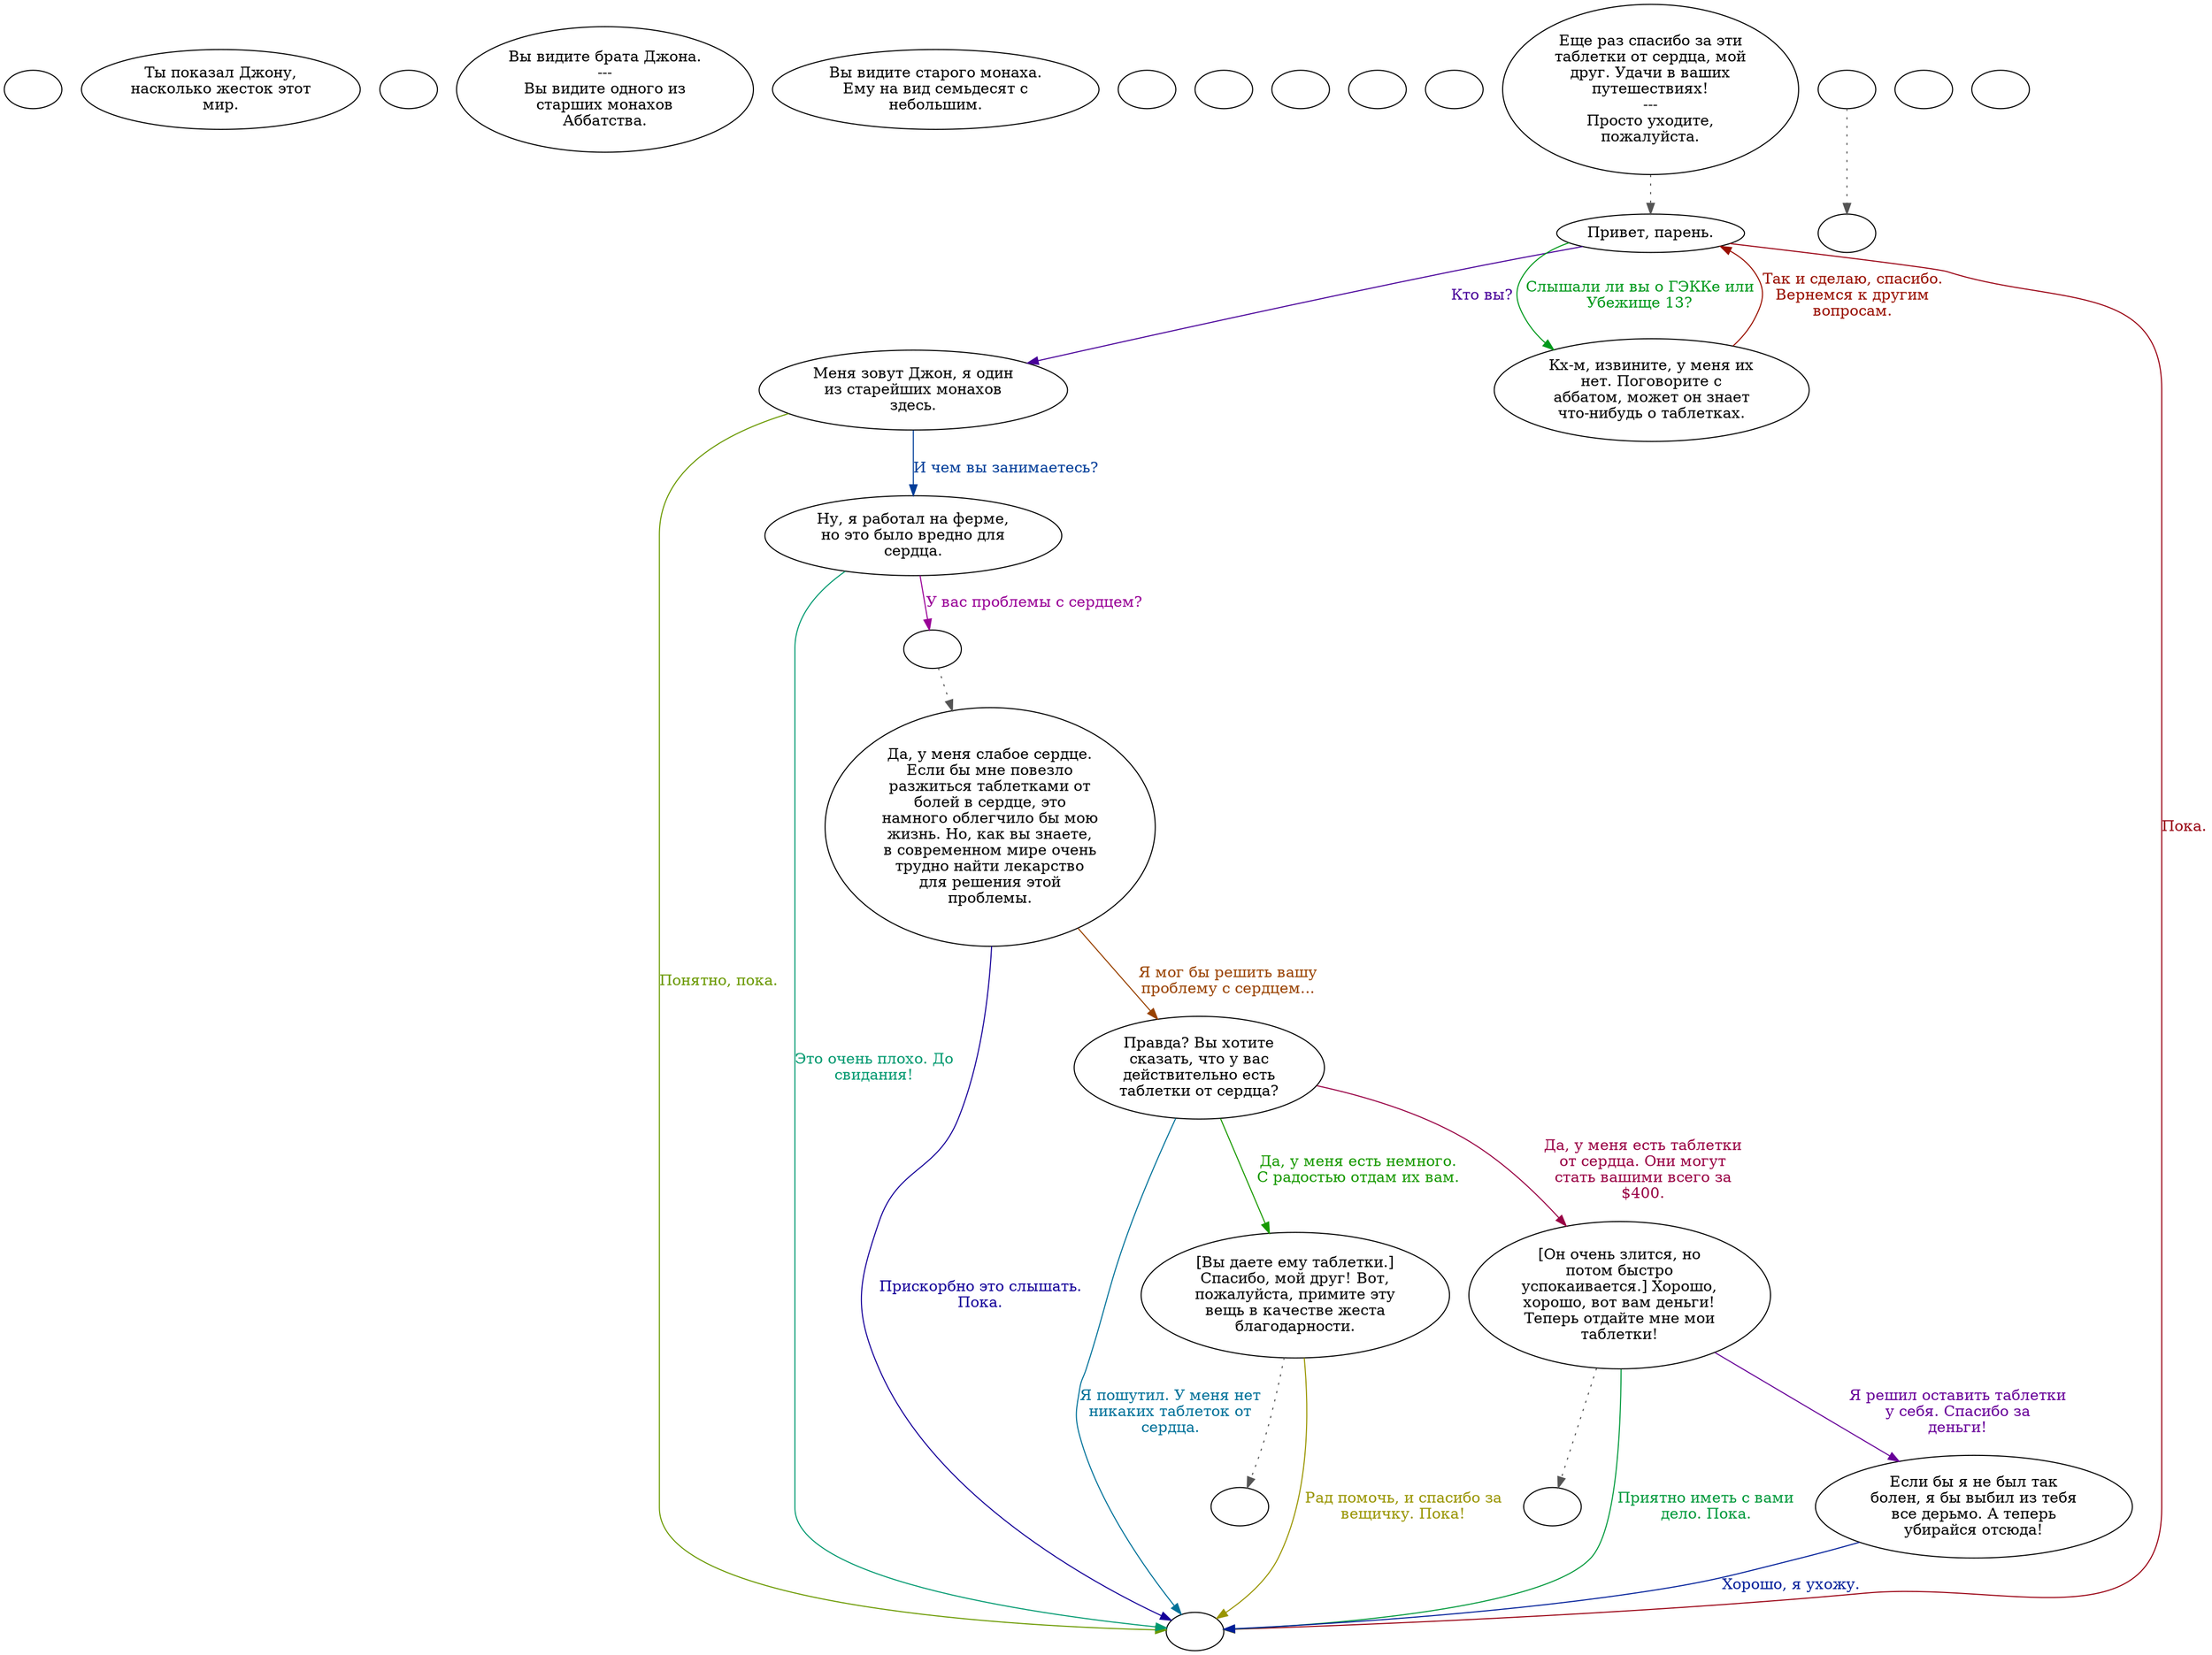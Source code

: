 digraph abjohn {
  "start" [style=filled       fillcolor="#FFFFFF"       color="#000000"]
  "start" [label=""]
  "destroy_p_proc" [style=filled       fillcolor="#FFFFFF"       color="#000000"]
  "destroy_p_proc" [label="Ты показал Джону,\nнасколько жесток этот\nмир."]
  "use_p_proc" [style=filled       fillcolor="#FFFFFF"       color="#000000"]
  "use_p_proc" [label=""]
  "look_at_p_proc" [style=filled       fillcolor="#FFFFFF"       color="#000000"]
  "look_at_p_proc" [label="Вы видите брата Джона.\n---\nВы видите одного из\nстарших монахов\nАббатства."]
  "description_p_proc" [style=filled       fillcolor="#FFFFFF"       color="#000000"]
  "description_p_proc" [label="Вы видите старого монаха.\nЕму на вид семьдесят с\nнебольшим."]
  "use_skill_on_p_proc" [style=filled       fillcolor="#FFFFFF"       color="#000000"]
  "use_skill_on_p_proc" [label=""]
  "use_obj_on_p_proc" [style=filled       fillcolor="#FFFFFF"       color="#000000"]
  "use_obj_on_p_proc" [label=""]
  "damage_p_proc" [style=filled       fillcolor="#FFFFFF"       color="#000000"]
  "damage_p_proc" [label=""]
  "map_enter_p_proc" [style=filled       fillcolor="#FFFFFF"       color="#000000"]
  "map_enter_p_proc" [label=""]
  "map_update_p_proc" [style=filled       fillcolor="#FFFFFF"       color="#000000"]
  "map_update_p_proc" [label=""]
  "talk_p_proc" [style=filled       fillcolor="#FFFFFF"       color="#000000"]
  "talk_p_proc" -> "Node001" [style=dotted color="#555555"]
  "talk_p_proc" [label="Еще раз спасибо за эти\nтаблетки от сердца, мой\nдруг. Удачи в ваших\nпутешествиях!\n---\nПросто уходите,\nпожалуйста."]
  "give_items" [style=filled       fillcolor="#FFFFFF"       color="#000000"]
  "give_items" [label=""]
  "give_caps" [style=filled       fillcolor="#FFFFFF"       color="#000000"]
  "give_caps" [label=""]
  "Node001" [style=filled       fillcolor="#FFFFFF"       color="#000000"]
  "Node001" [label="Привет, парень."]
  "Node001" -> "Node002" [label="Кто вы?" color="#480099" fontcolor="#480099"]
  "Node001" -> "Node008" [label="Слышали ли вы о ГЭККе или\nУбежище 13?" color="#00991C" fontcolor="#00991C"]
  "Node001" -> "Node999" [label="Пока." color="#990011" fontcolor="#990011"]
  "Node002" [style=filled       fillcolor="#FFFFFF"       color="#000000"]
  "Node002" [label="Меня зовут Джон, я один\nиз старейших монахов\nздесь."]
  "Node002" -> "Node003" [label="И чем вы занимаетесь?" color="#003D99" fontcolor="#003D99"]
  "Node002" -> "Node999" [label="Понятно, пока." color="#6A9900" fontcolor="#6A9900"]
  "Node003" [style=filled       fillcolor="#FFFFFF"       color="#000000"]
  "Node003" [label="Ну, я работал на ферме,\nно это было вредно для\nсердца."]
  "Node003" -> "Node004" [label="У вас проблемы с сердцем?" color="#990097" fontcolor="#990097"]
  "Node003" -> "Node999" [label="Это очень плохо. До\nсвидания!" color="#00996F" fontcolor="#00996F"]
  "Node004" [style=filled       fillcolor="#FFFFFF"       color="#000000"]
  "Node004" -> "Node005" [style=dotted color="#555555"]
  "Node004" [label=""]
  "Node005" [style=filled       fillcolor="#FFFFFF"       color="#000000"]
  "Node005" [label="Да, у меня слабое сердце.\nЕсли бы мне повезло\nразжиться таблетками от\nболей в сердце, это\nнамного облегчило бы мою\nжизнь. Но, как вы знаете,\nв современном мире очень\nтрудно найти лекарство\nдля решения этой\nпроблемы."]
  "Node005" -> "Node006" [label="Я мог бы решить вашу\nпроблему с сердцем..." color="#994200" fontcolor="#994200"]
  "Node005" -> "Node999" [label="Прискорбно это слышать.\nПока." color="#150099" fontcolor="#150099"]
  "Node006" [style=filled       fillcolor="#FFFFFF"       color="#000000"]
  "Node006" [label="Правда? Вы хотите\nсказать, что у вас\nдействительно есть\nтаблетки от сердца?"]
  "Node006" -> "Node007a" [label="Да, у меня есть немного.\nС радостью отдам их вам." color="#179900" fontcolor="#179900"]
  "Node006" -> "Node007b" [label="Да, у меня есть таблетки\nот сердца. Они могут\nстать вашими всего за\n$400." color="#990044" fontcolor="#990044"]
  "Node006" -> "Node999" [label="Я пошутил. У меня нет\nникаких таблеток от\nсердца." color="#007199" fontcolor="#007199"]
  "Node007a" [style=filled       fillcolor="#FFFFFF"       color="#000000"]
  "Node007a" -> "give_items" [style=dotted color="#555555"]
  "Node007a" [label="[Вы даете ему таблетки.]\nСпасибо, мой друг! Вот,\nпожалуйста, примите эту\nвещь в качестве жеста\nблагодарности."]
  "Node007a" -> "Node999" [label="Рад помочь, и спасибо за\nвещичку. Пока!" color="#999500" fontcolor="#999500"]
  "Node007b" [style=filled       fillcolor="#FFFFFF"       color="#000000"]
  "Node007b" -> "give_caps" [style=dotted color="#555555"]
  "Node007b" [label="[Он очень злится, но\nпотом быстро\nуспокаивается.] Хорошо,\nхорошо, вот вам деньги!\nТеперь отдайте мне мои\nтаблетки!"]
  "Node007b" -> "Node012" [label="Я решил оставить таблетки\nу себя. Спасибо за\nденьги!" color="#680099" fontcolor="#680099"]
  "Node007b" -> "Node999" [label="Приятно иметь с вами\nдело. Пока." color="#00993B" fontcolor="#00993B"]
  "Node008" [style=filled       fillcolor="#FFFFFF"       color="#000000"]
  "Node008" [label="Кх-м, извините, у меня их\nнет. Поговорите с\nаббатом, может он знает\nчто-нибудь о таблетках."]
  "Node008" -> "Node001" [label="Так и сделаю, спасибо.\nВернемся к другим\nвопросам." color="#990F00" fontcolor="#990F00"]
  "Node012" [style=filled       fillcolor="#FFFFFF"       color="#000000"]
  "Node012" [label="Если бы я не был так\nболен, я бы выбил из тебя\nвсе дерьмо. А теперь\nубирайся отсюда!"]
  "Node012" -> "Node999" [label="Хорошо, я ухожу." color="#001E99" fontcolor="#001E99"]
  "Node999" [style=filled       fillcolor="#FFFFFF"       color="#000000"]
  "Node999" [label=""]
  "Node998" [style=filled       fillcolor="#FFFFFF"       color="#000000"]
  "Node998" [label=""]
  "critter_p_proc" [style=filled       fillcolor="#FFFFFF"       color="#000000"]
  "critter_p_proc" [label=""]
  "timed_event_p_proc" [style=filled       fillcolor="#FFFFFF"       color="#000000"]
  "timed_event_p_proc" [label=""]
  "pickup_p_proc" [style=filled       fillcolor="#FFFFFF"       color="#000000"]
  "pickup_p_proc" -> "Node998" [style=dotted color="#555555"]
  "pickup_p_proc" [label=""]
}